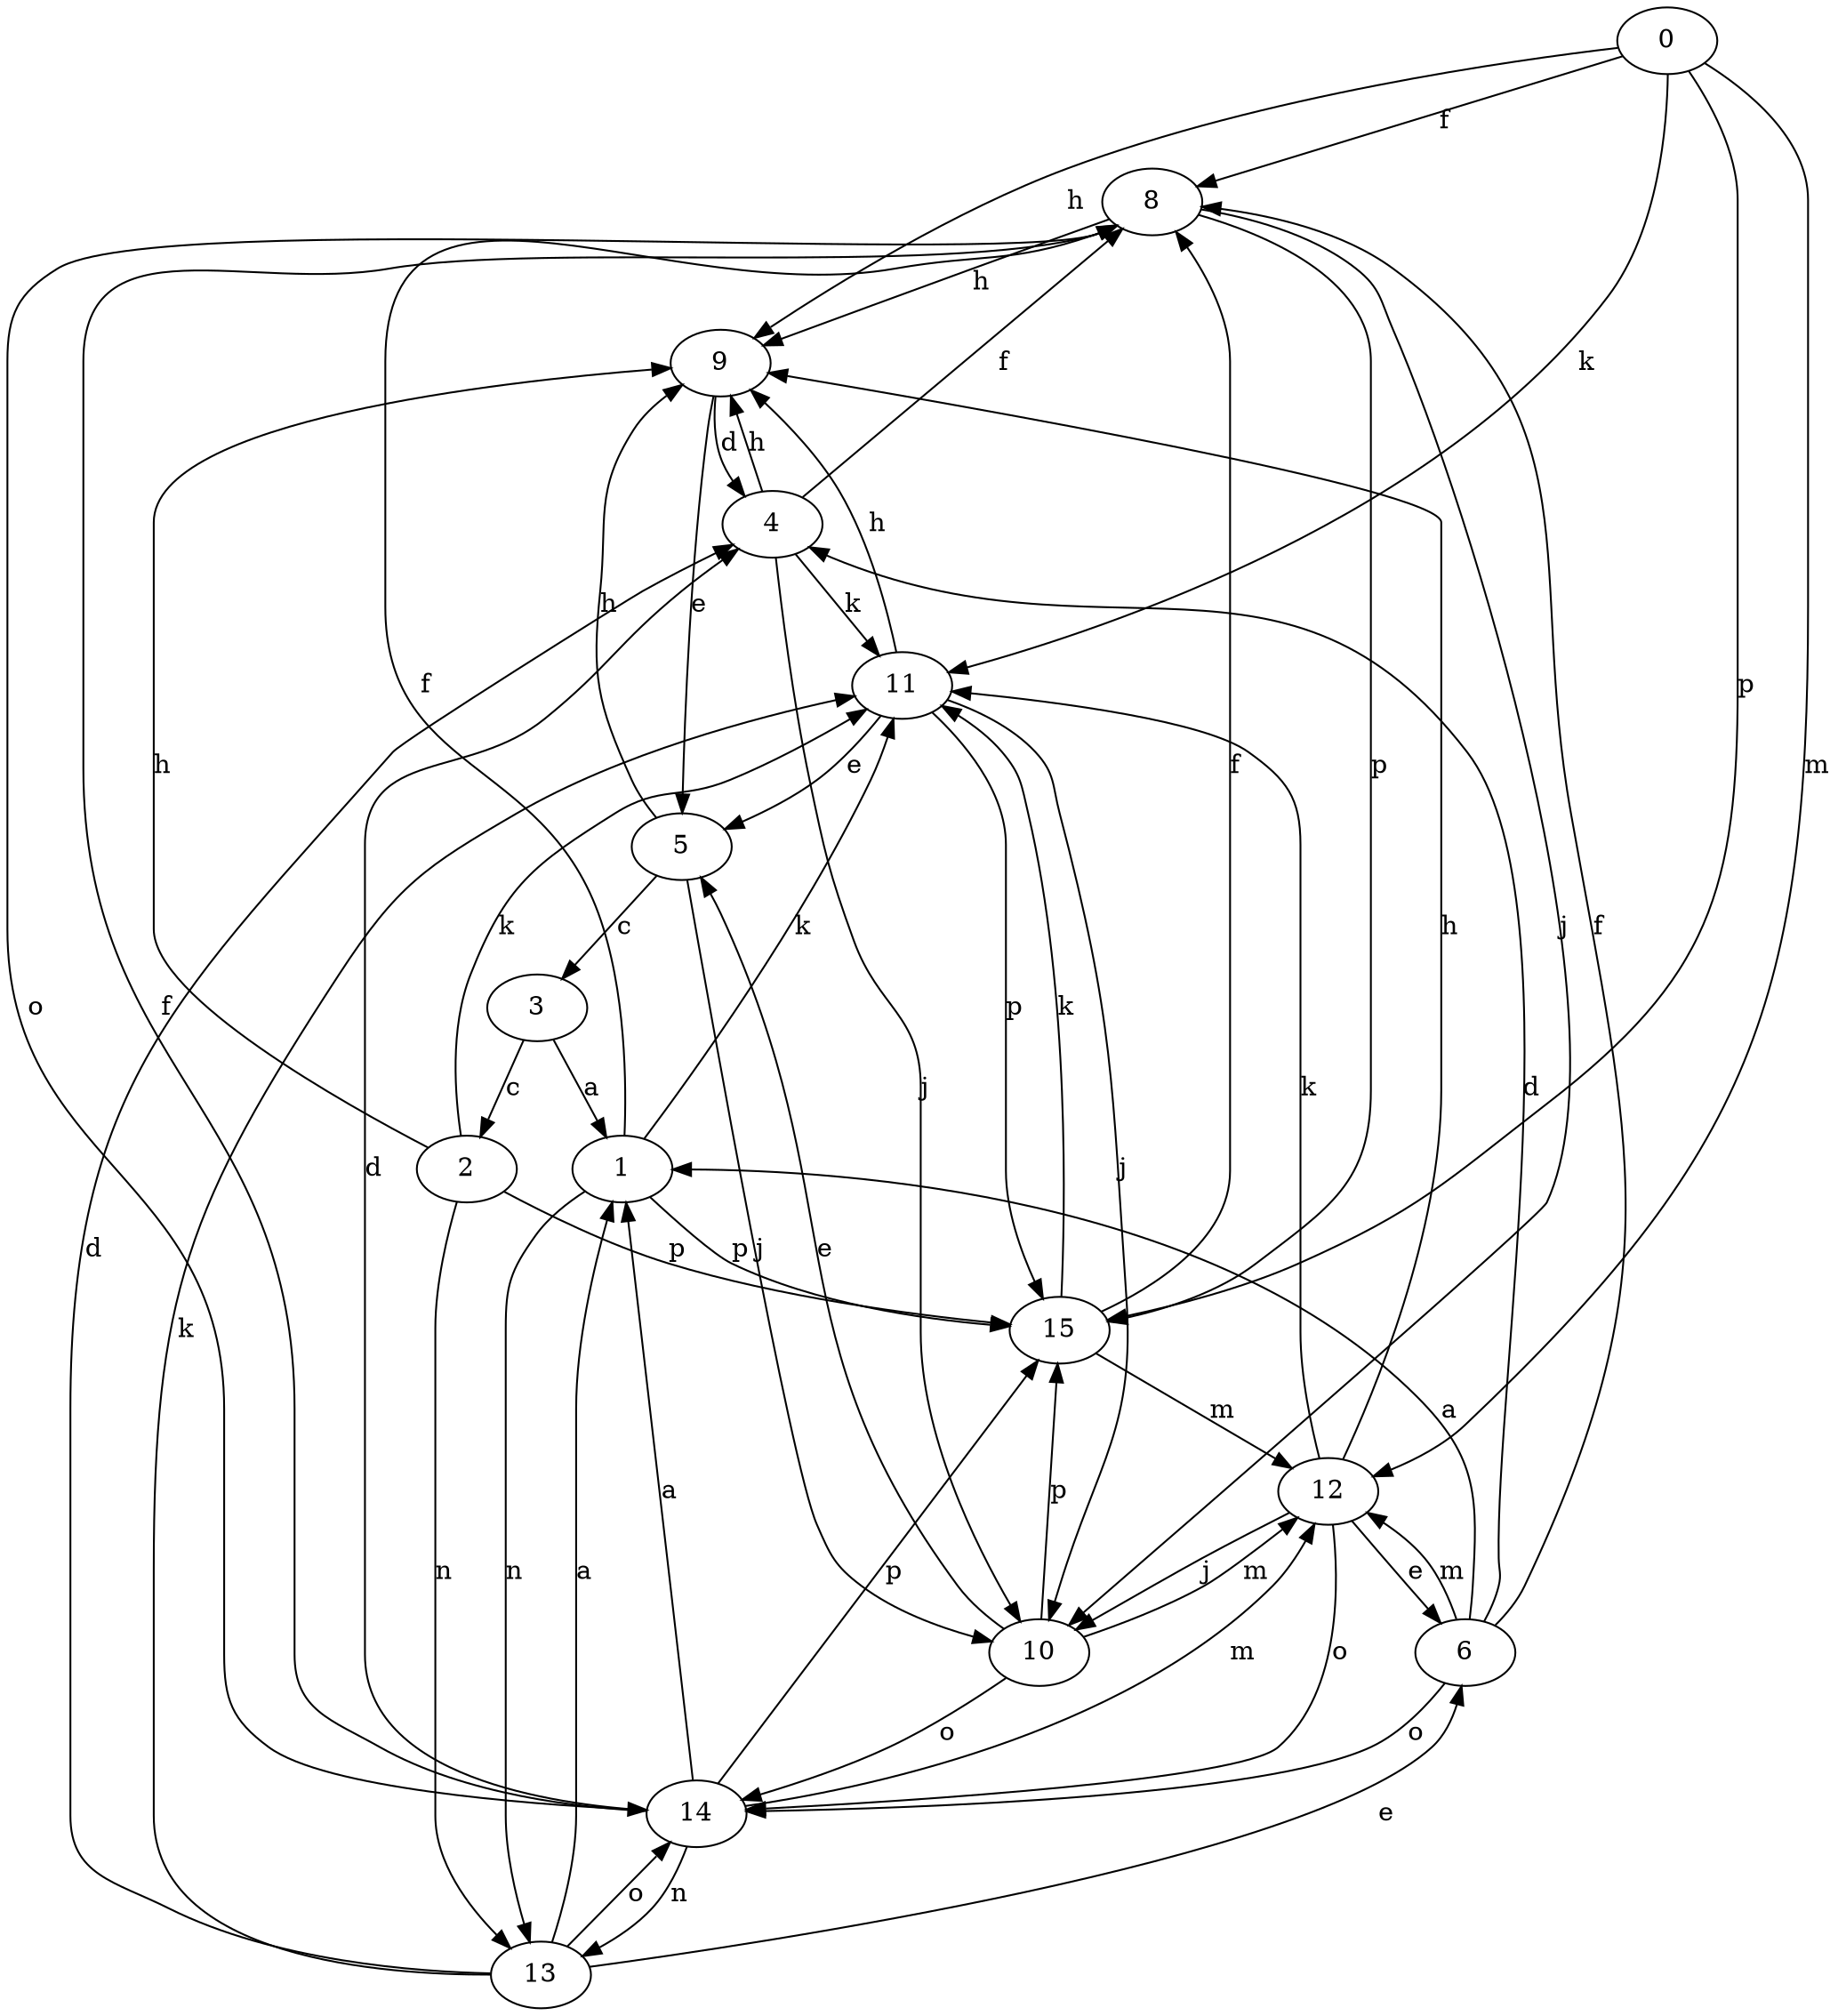 strict digraph  {
0;
1;
2;
3;
4;
5;
6;
8;
9;
10;
11;
12;
13;
14;
15;
0 -> 8  [label=f];
0 -> 9  [label=h];
0 -> 11  [label=k];
0 -> 12  [label=m];
0 -> 15  [label=p];
1 -> 8  [label=f];
1 -> 11  [label=k];
1 -> 13  [label=n];
1 -> 15  [label=p];
2 -> 9  [label=h];
2 -> 11  [label=k];
2 -> 13  [label=n];
2 -> 15  [label=p];
3 -> 1  [label=a];
3 -> 2  [label=c];
4 -> 8  [label=f];
4 -> 9  [label=h];
4 -> 10  [label=j];
4 -> 11  [label=k];
5 -> 3  [label=c];
5 -> 9  [label=h];
5 -> 10  [label=j];
6 -> 1  [label=a];
6 -> 4  [label=d];
6 -> 8  [label=f];
6 -> 12  [label=m];
6 -> 14  [label=o];
8 -> 9  [label=h];
8 -> 10  [label=j];
8 -> 14  [label=o];
8 -> 15  [label=p];
9 -> 4  [label=d];
9 -> 5  [label=e];
10 -> 5  [label=e];
10 -> 12  [label=m];
10 -> 14  [label=o];
10 -> 15  [label=p];
11 -> 5  [label=e];
11 -> 9  [label=h];
11 -> 10  [label=j];
11 -> 15  [label=p];
12 -> 6  [label=e];
12 -> 9  [label=h];
12 -> 10  [label=j];
12 -> 11  [label=k];
12 -> 14  [label=o];
13 -> 1  [label=a];
13 -> 4  [label=d];
13 -> 6  [label=e];
13 -> 11  [label=k];
13 -> 14  [label=o];
14 -> 1  [label=a];
14 -> 4  [label=d];
14 -> 8  [label=f];
14 -> 12  [label=m];
14 -> 13  [label=n];
14 -> 15  [label=p];
15 -> 8  [label=f];
15 -> 11  [label=k];
15 -> 12  [label=m];
}

